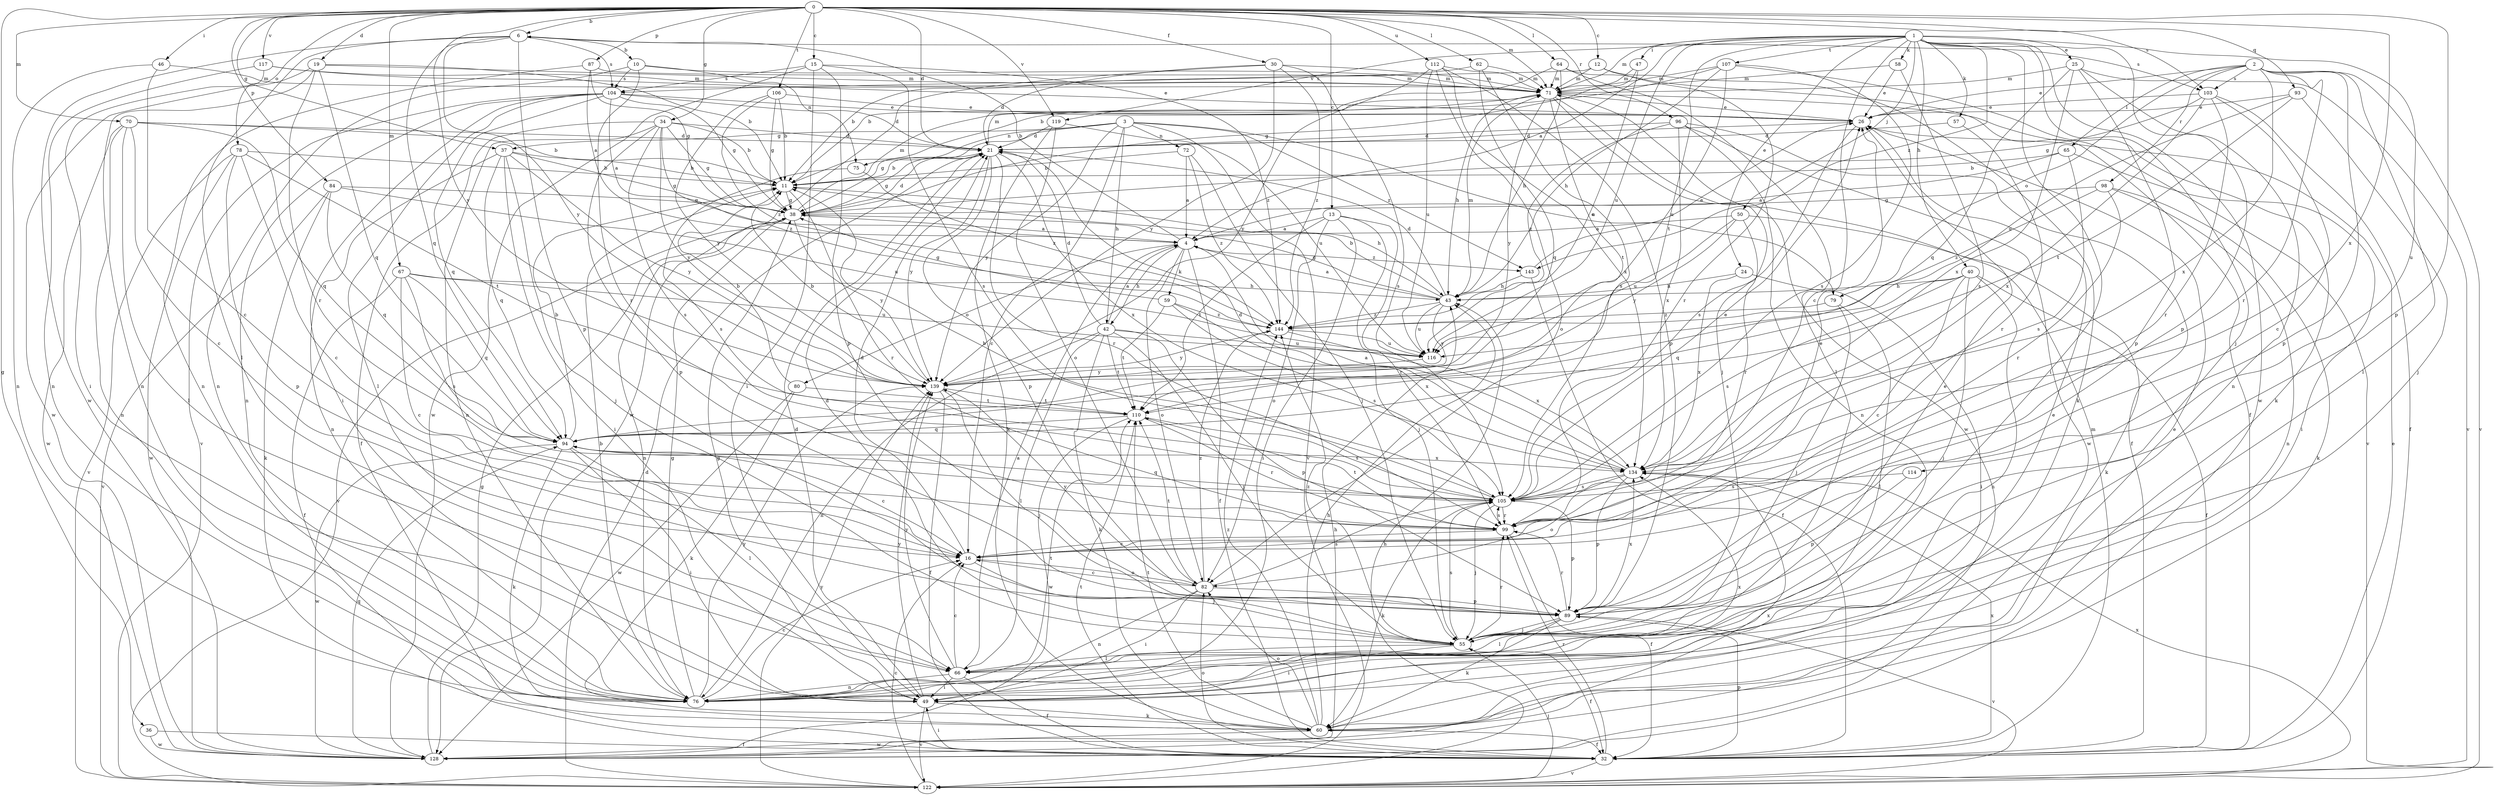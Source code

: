 strict digraph  {
0;
1;
2;
3;
4;
6;
10;
11;
12;
13;
15;
16;
19;
21;
24;
25;
26;
30;
32;
34;
36;
37;
38;
40;
42;
43;
46;
47;
49;
50;
55;
57;
58;
59;
60;
62;
64;
65;
66;
67;
70;
71;
72;
75;
76;
78;
79;
80;
82;
84;
87;
89;
93;
94;
96;
98;
99;
103;
104;
105;
106;
107;
110;
112;
114;
116;
117;
119;
122;
128;
134;
139;
143;
144;
0 -> 6  [label=b];
0 -> 12  [label=c];
0 -> 13  [label=c];
0 -> 15  [label=c];
0 -> 19  [label=d];
0 -> 21  [label=d];
0 -> 30  [label=f];
0 -> 34  [label=g];
0 -> 36  [label=g];
0 -> 37  [label=g];
0 -> 46  [label=i];
0 -> 62  [label=l];
0 -> 64  [label=l];
0 -> 67  [label=m];
0 -> 70  [label=m];
0 -> 71  [label=m];
0 -> 78  [label=o];
0 -> 84  [label=p];
0 -> 87  [label=p];
0 -> 89  [label=p];
0 -> 93  [label=q];
0 -> 96  [label=r];
0 -> 103  [label=s];
0 -> 106  [label=t];
0 -> 112  [label=u];
0 -> 117  [label=v];
0 -> 119  [label=v];
0 -> 134  [label=x];
0 -> 139  [label=y];
1 -> 4  [label=a];
1 -> 16  [label=c];
1 -> 24  [label=e];
1 -> 25  [label=e];
1 -> 40  [label=h];
1 -> 47  [label=i];
1 -> 49  [label=i];
1 -> 50  [label=j];
1 -> 55  [label=j];
1 -> 57  [label=k];
1 -> 58  [label=k];
1 -> 71  [label=m];
1 -> 89  [label=p];
1 -> 107  [label=t];
1 -> 110  [label=t];
1 -> 114  [label=u];
1 -> 116  [label=u];
1 -> 119  [label=v];
1 -> 128  [label=w];
1 -> 143  [label=z];
2 -> 26  [label=e];
2 -> 65  [label=l];
2 -> 66  [label=l];
2 -> 79  [label=o];
2 -> 89  [label=p];
2 -> 98  [label=r];
2 -> 99  [label=r];
2 -> 103  [label=s];
2 -> 122  [label=v];
2 -> 134  [label=x];
3 -> 16  [label=c];
3 -> 37  [label=g];
3 -> 38  [label=g];
3 -> 42  [label=h];
3 -> 72  [label=n];
3 -> 75  [label=n];
3 -> 79  [label=o];
3 -> 122  [label=v];
3 -> 139  [label=y];
3 -> 143  [label=z];
4 -> 6  [label=b];
4 -> 32  [label=f];
4 -> 42  [label=h];
4 -> 59  [label=k];
4 -> 80  [label=o];
4 -> 82  [label=o];
4 -> 143  [label=z];
6 -> 10  [label=b];
6 -> 66  [label=l];
6 -> 89  [label=p];
6 -> 94  [label=q];
6 -> 103  [label=s];
6 -> 104  [label=s];
6 -> 128  [label=w];
6 -> 139  [label=y];
10 -> 71  [label=m];
10 -> 75  [label=n];
10 -> 76  [label=n];
10 -> 99  [label=r];
10 -> 104  [label=s];
11 -> 38  [label=g];
11 -> 43  [label=h];
11 -> 99  [label=r];
12 -> 60  [label=k];
12 -> 71  [label=m];
12 -> 99  [label=r];
12 -> 104  [label=s];
13 -> 4  [label=a];
13 -> 49  [label=i];
13 -> 55  [label=j];
13 -> 82  [label=o];
13 -> 99  [label=r];
13 -> 110  [label=t];
15 -> 49  [label=i];
15 -> 89  [label=p];
15 -> 104  [label=s];
15 -> 105  [label=s];
15 -> 128  [label=w];
15 -> 144  [label=z];
16 -> 21  [label=d];
16 -> 26  [label=e];
16 -> 55  [label=j];
16 -> 82  [label=o];
19 -> 11  [label=b];
19 -> 71  [label=m];
19 -> 76  [label=n];
19 -> 94  [label=q];
19 -> 99  [label=r];
19 -> 128  [label=w];
21 -> 11  [label=b];
21 -> 38  [label=g];
21 -> 71  [label=m];
21 -> 89  [label=p];
21 -> 99  [label=r];
21 -> 134  [label=x];
21 -> 139  [label=y];
24 -> 43  [label=h];
24 -> 49  [label=i];
24 -> 134  [label=x];
25 -> 71  [label=m];
25 -> 76  [label=n];
25 -> 89  [label=p];
25 -> 94  [label=q];
25 -> 122  [label=v];
25 -> 134  [label=x];
26 -> 21  [label=d];
26 -> 105  [label=s];
30 -> 21  [label=d];
30 -> 71  [label=m];
30 -> 105  [label=s];
30 -> 128  [label=w];
30 -> 139  [label=y];
30 -> 144  [label=z];
32 -> 26  [label=e];
32 -> 49  [label=i];
32 -> 71  [label=m];
32 -> 82  [label=o];
32 -> 89  [label=p];
32 -> 99  [label=r];
32 -> 110  [label=t];
32 -> 122  [label=v];
32 -> 134  [label=x];
34 -> 11  [label=b];
34 -> 21  [label=d];
34 -> 32  [label=f];
34 -> 38  [label=g];
34 -> 76  [label=n];
34 -> 89  [label=p];
34 -> 105  [label=s];
34 -> 139  [label=y];
34 -> 144  [label=z];
36 -> 32  [label=f];
36 -> 128  [label=w];
37 -> 11  [label=b];
37 -> 38  [label=g];
37 -> 49  [label=i];
37 -> 55  [label=j];
37 -> 76  [label=n];
37 -> 94  [label=q];
37 -> 139  [label=y];
38 -> 4  [label=a];
38 -> 21  [label=d];
38 -> 71  [label=m];
38 -> 76  [label=n];
38 -> 122  [label=v];
38 -> 139  [label=y];
40 -> 16  [label=c];
40 -> 32  [label=f];
40 -> 43  [label=h];
40 -> 55  [label=j];
40 -> 76  [label=n];
40 -> 94  [label=q];
40 -> 105  [label=s];
42 -> 4  [label=a];
42 -> 21  [label=d];
42 -> 55  [label=j];
42 -> 60  [label=k];
42 -> 66  [label=l];
42 -> 76  [label=n];
42 -> 89  [label=p];
42 -> 110  [label=t];
42 -> 116  [label=u];
43 -> 4  [label=a];
43 -> 11  [label=b];
43 -> 21  [label=d];
43 -> 38  [label=g];
43 -> 71  [label=m];
43 -> 116  [label=u];
43 -> 139  [label=y];
43 -> 144  [label=z];
46 -> 16  [label=c];
46 -> 71  [label=m];
46 -> 76  [label=n];
47 -> 38  [label=g];
47 -> 71  [label=m];
47 -> 116  [label=u];
49 -> 21  [label=d];
49 -> 38  [label=g];
49 -> 60  [label=k];
49 -> 122  [label=v];
49 -> 139  [label=y];
50 -> 4  [label=a];
50 -> 60  [label=k];
50 -> 99  [label=r];
50 -> 116  [label=u];
50 -> 139  [label=y];
55 -> 21  [label=d];
55 -> 26  [label=e];
55 -> 32  [label=f];
55 -> 49  [label=i];
55 -> 66  [label=l];
55 -> 99  [label=r];
55 -> 105  [label=s];
55 -> 144  [label=z];
57 -> 21  [label=d];
57 -> 99  [label=r];
58 -> 26  [label=e];
58 -> 71  [label=m];
58 -> 105  [label=s];
59 -> 38  [label=g];
59 -> 105  [label=s];
59 -> 110  [label=t];
59 -> 134  [label=x];
59 -> 144  [label=z];
60 -> 26  [label=e];
60 -> 32  [label=f];
60 -> 43  [label=h];
60 -> 82  [label=o];
60 -> 110  [label=t];
60 -> 128  [label=w];
60 -> 144  [label=z];
62 -> 11  [label=b];
62 -> 71  [label=m];
62 -> 94  [label=q];
62 -> 105  [label=s];
64 -> 11  [label=b];
64 -> 32  [label=f];
64 -> 43  [label=h];
64 -> 66  [label=l];
64 -> 71  [label=m];
65 -> 4  [label=a];
65 -> 11  [label=b];
65 -> 49  [label=i];
65 -> 105  [label=s];
66 -> 4  [label=a];
66 -> 16  [label=c];
66 -> 32  [label=f];
66 -> 49  [label=i];
66 -> 76  [label=n];
66 -> 139  [label=y];
67 -> 16  [label=c];
67 -> 32  [label=f];
67 -> 43  [label=h];
67 -> 94  [label=q];
67 -> 105  [label=s];
67 -> 116  [label=u];
70 -> 11  [label=b];
70 -> 16  [label=c];
70 -> 21  [label=d];
70 -> 66  [label=l];
70 -> 76  [label=n];
70 -> 94  [label=q];
70 -> 128  [label=w];
71 -> 26  [label=e];
71 -> 43  [label=h];
71 -> 55  [label=j];
71 -> 110  [label=t];
71 -> 122  [label=v];
71 -> 128  [label=w];
71 -> 139  [label=y];
72 -> 4  [label=a];
72 -> 11  [label=b];
72 -> 55  [label=j];
72 -> 144  [label=z];
75 -> 105  [label=s];
75 -> 144  [label=z];
76 -> 11  [label=b];
76 -> 16  [label=c];
76 -> 26  [label=e];
76 -> 38  [label=g];
76 -> 110  [label=t];
76 -> 134  [label=x];
76 -> 139  [label=y];
78 -> 11  [label=b];
78 -> 16  [label=c];
78 -> 89  [label=p];
78 -> 110  [label=t];
78 -> 122  [label=v];
78 -> 128  [label=w];
79 -> 55  [label=j];
79 -> 66  [label=l];
79 -> 144  [label=z];
80 -> 11  [label=b];
80 -> 60  [label=k];
80 -> 110  [label=t];
80 -> 128  [label=w];
82 -> 16  [label=c];
82 -> 49  [label=i];
82 -> 76  [label=n];
82 -> 89  [label=p];
82 -> 105  [label=s];
82 -> 110  [label=t];
82 -> 139  [label=y];
82 -> 144  [label=z];
84 -> 38  [label=g];
84 -> 60  [label=k];
84 -> 94  [label=q];
84 -> 116  [label=u];
84 -> 122  [label=v];
87 -> 4  [label=a];
87 -> 38  [label=g];
87 -> 71  [label=m];
87 -> 76  [label=n];
89 -> 55  [label=j];
89 -> 60  [label=k];
89 -> 66  [label=l];
89 -> 99  [label=r];
89 -> 122  [label=v];
89 -> 134  [label=x];
93 -> 26  [label=e];
93 -> 55  [label=j];
93 -> 110  [label=t];
93 -> 116  [label=u];
94 -> 11  [label=b];
94 -> 16  [label=c];
94 -> 49  [label=i];
94 -> 60  [label=k];
94 -> 66  [label=l];
94 -> 128  [label=w];
94 -> 134  [label=x];
96 -> 21  [label=d];
96 -> 32  [label=f];
96 -> 76  [label=n];
96 -> 128  [label=w];
96 -> 134  [label=x];
96 -> 144  [label=z];
98 -> 38  [label=g];
98 -> 60  [label=k];
98 -> 76  [label=n];
98 -> 99  [label=r];
98 -> 144  [label=z];
99 -> 16  [label=c];
99 -> 32  [label=f];
99 -> 105  [label=s];
99 -> 110  [label=t];
103 -> 16  [label=c];
103 -> 26  [label=e];
103 -> 32  [label=f];
103 -> 38  [label=g];
103 -> 99  [label=r];
103 -> 134  [label=x];
104 -> 4  [label=a];
104 -> 21  [label=d];
104 -> 26  [label=e];
104 -> 38  [label=g];
104 -> 49  [label=i];
104 -> 66  [label=l];
104 -> 76  [label=n];
104 -> 94  [label=q];
104 -> 122  [label=v];
105 -> 11  [label=b];
105 -> 26  [label=e];
105 -> 55  [label=j];
105 -> 60  [label=k];
105 -> 89  [label=p];
105 -> 94  [label=q];
105 -> 99  [label=r];
106 -> 11  [label=b];
106 -> 26  [label=e];
106 -> 38  [label=g];
106 -> 139  [label=y];
106 -> 144  [label=z];
107 -> 11  [label=b];
107 -> 43  [label=h];
107 -> 60  [label=k];
107 -> 71  [label=m];
107 -> 105  [label=s];
107 -> 116  [label=u];
110 -> 94  [label=q];
110 -> 99  [label=r];
110 -> 105  [label=s];
110 -> 128  [label=w];
112 -> 71  [label=m];
112 -> 82  [label=o];
112 -> 89  [label=p];
112 -> 116  [label=u];
112 -> 134  [label=x];
112 -> 139  [label=y];
114 -> 89  [label=p];
114 -> 105  [label=s];
116 -> 139  [label=y];
117 -> 26  [label=e];
117 -> 49  [label=i];
117 -> 71  [label=m];
117 -> 76  [label=n];
119 -> 21  [label=d];
119 -> 60  [label=k];
119 -> 82  [label=o];
119 -> 116  [label=u];
122 -> 16  [label=c];
122 -> 21  [label=d];
122 -> 43  [label=h];
122 -> 55  [label=j];
122 -> 134  [label=x];
122 -> 139  [label=y];
128 -> 38  [label=g];
128 -> 43  [label=h];
128 -> 94  [label=q];
128 -> 134  [label=x];
134 -> 4  [label=a];
134 -> 21  [label=d];
134 -> 82  [label=o];
134 -> 89  [label=p];
134 -> 105  [label=s];
139 -> 11  [label=b];
139 -> 32  [label=f];
139 -> 55  [label=j];
139 -> 110  [label=t];
143 -> 26  [label=e];
143 -> 32  [label=f];
143 -> 43  [label=h];
144 -> 116  [label=u];
144 -> 134  [label=x];
144 -> 139  [label=y];
}
